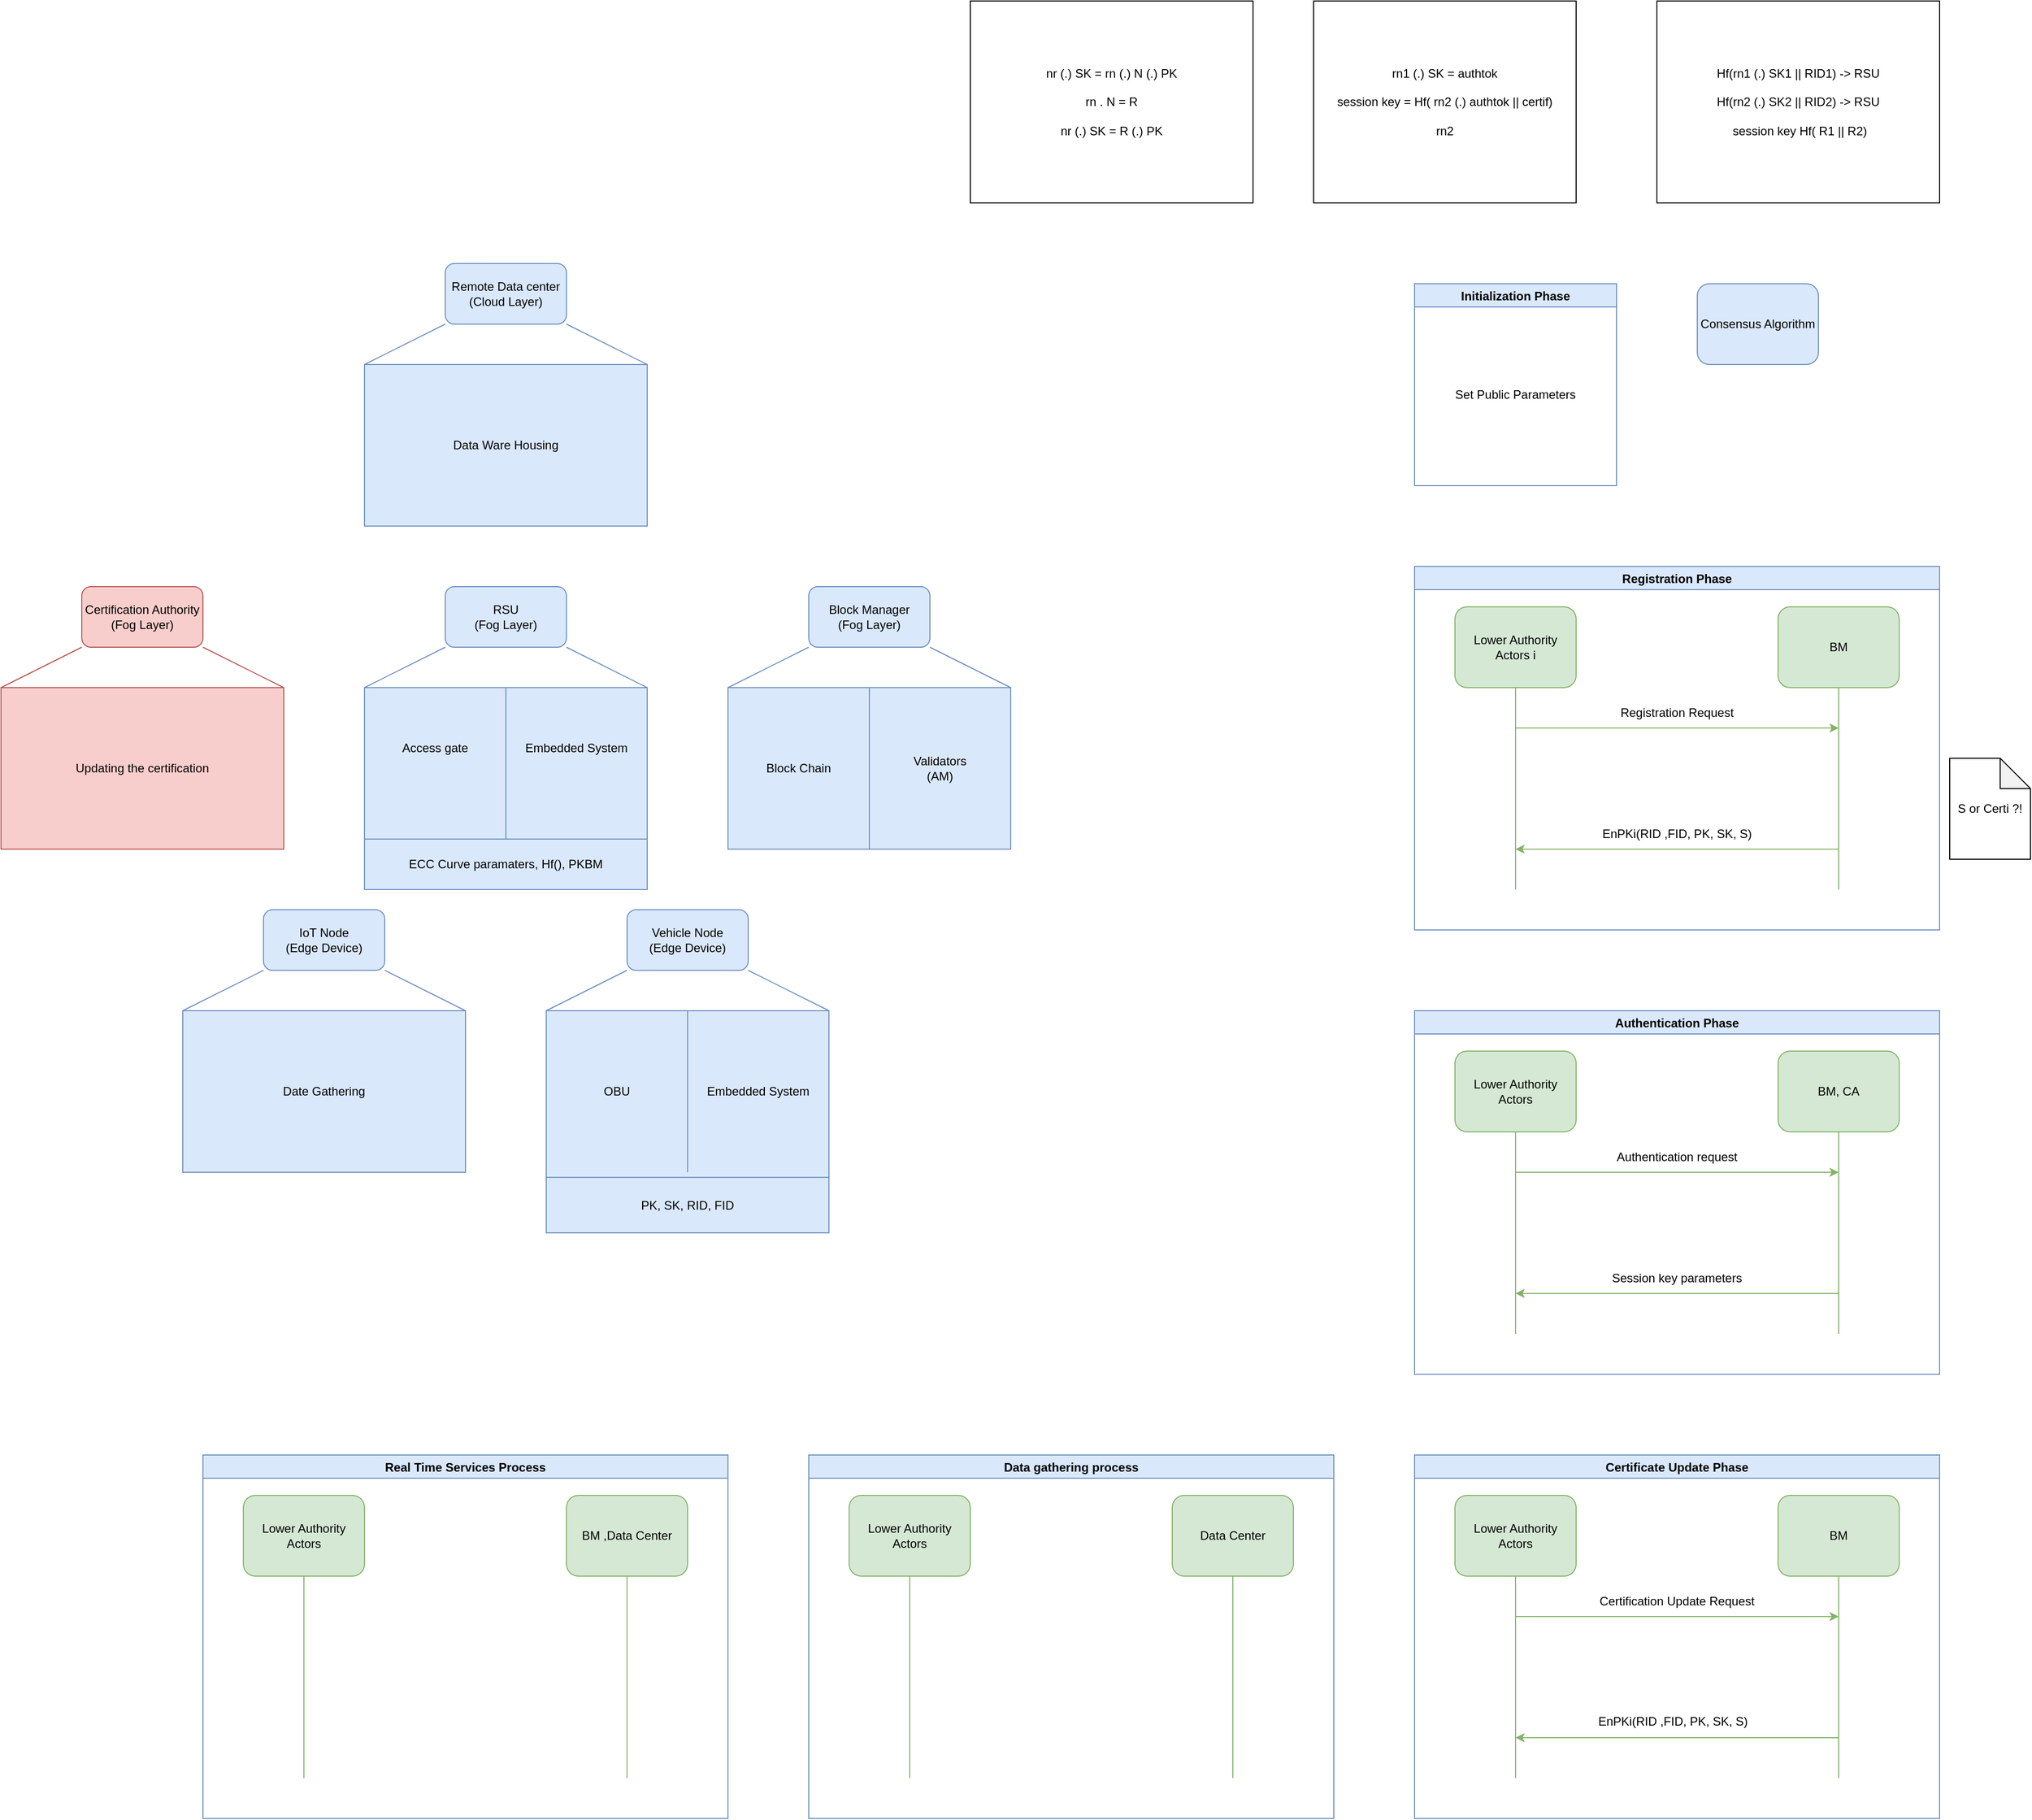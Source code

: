 <mxfile version="15.8.2" type="github">
  <diagram id="Pc18oPqg_DHJBtxWHFg2" name="Page-1">
    <mxGraphModel dx="1736" dy="1700" grid="1" gridSize="10" guides="1" tooltips="1" connect="1" arrows="1" fold="1" page="0" pageScale="1" pageWidth="827" pageHeight="1169" math="0" shadow="0">
      <root>
        <mxCell id="0" />
        <mxCell id="1" parent="0" />
        <mxCell id="q2-x-zt7PfK26INY3TQk-2" value="Vehicle Node&lt;br&gt;(Edge Device)" style="rounded=1;whiteSpace=wrap;html=1;fillColor=#dae8fc;strokeColor=#6c8ebf;" parent="1" vertex="1">
          <mxGeometry x="860" y="380" width="120" height="60" as="geometry" />
        </mxCell>
        <mxCell id="q2-x-zt7PfK26INY3TQk-3" value="" style="rounded=0;whiteSpace=wrap;html=1;fillColor=#dae8fc;strokeColor=#6c8ebf;" parent="1" vertex="1">
          <mxGeometry x="780" y="480" width="280" height="220" as="geometry" />
        </mxCell>
        <mxCell id="q2-x-zt7PfK26INY3TQk-4" value="" style="endArrow=none;html=1;rounded=0;entryX=0;entryY=1;entryDx=0;entryDy=0;exitX=0;exitY=0;exitDx=0;exitDy=0;fillColor=#dae8fc;strokeColor=#6c8ebf;" parent="1" source="q2-x-zt7PfK26INY3TQk-3" target="q2-x-zt7PfK26INY3TQk-2" edge="1">
          <mxGeometry width="50" height="50" relative="1" as="geometry">
            <mxPoint x="930" y="580" as="sourcePoint" />
            <mxPoint x="980" y="530" as="targetPoint" />
          </mxGeometry>
        </mxCell>
        <mxCell id="q2-x-zt7PfK26INY3TQk-5" value="" style="endArrow=none;html=1;rounded=0;entryX=1;entryY=1;entryDx=0;entryDy=0;exitX=1;exitY=0;exitDx=0;exitDy=0;fillColor=#dae8fc;strokeColor=#6c8ebf;" parent="1" source="q2-x-zt7PfK26INY3TQk-3" target="q2-x-zt7PfK26INY3TQk-2" edge="1">
          <mxGeometry width="50" height="50" relative="1" as="geometry">
            <mxPoint x="930" y="580" as="sourcePoint" />
            <mxPoint x="980" y="530" as="targetPoint" />
          </mxGeometry>
        </mxCell>
        <mxCell id="q2-x-zt7PfK26INY3TQk-7" value="" style="endArrow=none;html=1;rounded=0;entryX=0.5;entryY=0;entryDx=0;entryDy=0;exitX=1;exitY=1;exitDx=0;exitDy=0;fillColor=#dae8fc;strokeColor=#6c8ebf;" parent="1" source="q2-x-zt7PfK26INY3TQk-8" target="q2-x-zt7PfK26INY3TQk-3" edge="1">
          <mxGeometry width="50" height="50" relative="1" as="geometry">
            <mxPoint x="916" y="550" as="sourcePoint" />
            <mxPoint x="966" y="500" as="targetPoint" />
          </mxGeometry>
        </mxCell>
        <mxCell id="q2-x-zt7PfK26INY3TQk-8" value="OBU" style="text;html=1;strokeColor=none;fillColor=none;align=center;verticalAlign=middle;whiteSpace=wrap;rounded=0;" parent="1" vertex="1">
          <mxGeometry x="780" y="480" width="140" height="160" as="geometry" />
        </mxCell>
        <mxCell id="q2-x-zt7PfK26INY3TQk-9" value="Embedded System" style="text;html=1;strokeColor=none;fillColor=none;align=center;verticalAlign=middle;whiteSpace=wrap;rounded=0;" parent="1" vertex="1">
          <mxGeometry x="920" y="480" width="140" height="160" as="geometry" />
        </mxCell>
        <mxCell id="q2-x-zt7PfK26INY3TQk-10" value="RSU&lt;br&gt;(Fog Layer)" style="rounded=1;whiteSpace=wrap;html=1;fillColor=#dae8fc;strokeColor=#6c8ebf;" parent="1" vertex="1">
          <mxGeometry x="680" y="60" width="120" height="60" as="geometry" />
        </mxCell>
        <mxCell id="q2-x-zt7PfK26INY3TQk-11" value="" style="rounded=0;whiteSpace=wrap;html=1;fillColor=#dae8fc;strokeColor=#6c8ebf;" parent="1" vertex="1">
          <mxGeometry x="600" y="160" width="280" height="200" as="geometry" />
        </mxCell>
        <mxCell id="q2-x-zt7PfK26INY3TQk-12" value="" style="endArrow=none;html=1;rounded=0;entryX=0;entryY=1;entryDx=0;entryDy=0;exitX=0;exitY=0;exitDx=0;exitDy=0;fillColor=#dae8fc;strokeColor=#6c8ebf;" parent="1" source="q2-x-zt7PfK26INY3TQk-11" target="q2-x-zt7PfK26INY3TQk-10" edge="1">
          <mxGeometry width="50" height="50" relative="1" as="geometry">
            <mxPoint x="700" y="220" as="sourcePoint" />
            <mxPoint x="750" y="170" as="targetPoint" />
          </mxGeometry>
        </mxCell>
        <mxCell id="q2-x-zt7PfK26INY3TQk-13" value="" style="endArrow=none;html=1;rounded=0;entryX=1;entryY=1;entryDx=0;entryDy=0;exitX=1;exitY=0;exitDx=0;exitDy=0;fillColor=#dae8fc;strokeColor=#6c8ebf;" parent="1" source="q2-x-zt7PfK26INY3TQk-11" target="q2-x-zt7PfK26INY3TQk-10" edge="1">
          <mxGeometry width="50" height="50" relative="1" as="geometry">
            <mxPoint x="700" y="220" as="sourcePoint" />
            <mxPoint x="750" y="170" as="targetPoint" />
          </mxGeometry>
        </mxCell>
        <mxCell id="q2-x-zt7PfK26INY3TQk-15" value="" style="endArrow=none;html=1;rounded=0;entryX=0.5;entryY=0;entryDx=0;entryDy=0;fillColor=#dae8fc;strokeColor=#6c8ebf;" parent="1" target="q2-x-zt7PfK26INY3TQk-11" edge="1">
          <mxGeometry width="50" height="50" relative="1" as="geometry">
            <mxPoint x="740" y="310" as="sourcePoint" />
            <mxPoint x="770" y="180" as="targetPoint" />
            <Array as="points" />
          </mxGeometry>
        </mxCell>
        <mxCell id="q2-x-zt7PfK26INY3TQk-16" value="Access gate" style="text;html=1;strokeColor=none;fillColor=none;align=center;verticalAlign=middle;whiteSpace=wrap;rounded=0;" parent="1" vertex="1">
          <mxGeometry x="600" y="160" width="140" height="120" as="geometry" />
        </mxCell>
        <mxCell id="q2-x-zt7PfK26INY3TQk-17" value="Embedded System" style="text;html=1;strokeColor=none;fillColor=none;align=center;verticalAlign=middle;whiteSpace=wrap;rounded=0;" parent="1" vertex="1">
          <mxGeometry x="740" y="160" width="140" height="120" as="geometry" />
        </mxCell>
        <mxCell id="q2-x-zt7PfK26INY3TQk-18" value="Block Manager&lt;br&gt;(Fog Layer)" style="rounded=1;whiteSpace=wrap;html=1;fillColor=#dae8fc;strokeColor=#6c8ebf;" parent="1" vertex="1">
          <mxGeometry x="1040" y="60" width="120" height="60" as="geometry" />
        </mxCell>
        <mxCell id="q2-x-zt7PfK26INY3TQk-19" value="" style="rounded=0;whiteSpace=wrap;html=1;fillColor=#dae8fc;strokeColor=#6c8ebf;" parent="1" vertex="1">
          <mxGeometry x="960" y="160" width="280" height="160" as="geometry" />
        </mxCell>
        <mxCell id="q2-x-zt7PfK26INY3TQk-20" value="" style="endArrow=none;html=1;rounded=0;entryX=0;entryY=1;entryDx=0;entryDy=0;fillColor=#dae8fc;strokeColor=#6c8ebf;" parent="1" target="q2-x-zt7PfK26INY3TQk-18" edge="1">
          <mxGeometry width="50" height="50" relative="1" as="geometry">
            <mxPoint x="960" y="160" as="sourcePoint" />
            <mxPoint x="1010" y="110" as="targetPoint" />
          </mxGeometry>
        </mxCell>
        <mxCell id="q2-x-zt7PfK26INY3TQk-21" value="" style="endArrow=none;html=1;rounded=0;entryX=1;entryY=1;entryDx=0;entryDy=0;exitX=1;exitY=0;exitDx=0;exitDy=0;fillColor=#dae8fc;strokeColor=#6c8ebf;" parent="1" source="q2-x-zt7PfK26INY3TQk-19" target="q2-x-zt7PfK26INY3TQk-18" edge="1">
          <mxGeometry width="50" height="50" relative="1" as="geometry">
            <mxPoint x="1160" y="170" as="sourcePoint" />
            <mxPoint x="1210" y="120" as="targetPoint" />
          </mxGeometry>
        </mxCell>
        <mxCell id="q2-x-zt7PfK26INY3TQk-22" value="" style="endArrow=none;html=1;rounded=0;entryX=0.5;entryY=0;entryDx=0;entryDy=0;exitX=0.5;exitY=1;exitDx=0;exitDy=0;fillColor=#dae8fc;strokeColor=#6c8ebf;" parent="1" source="q2-x-zt7PfK26INY3TQk-19" target="q2-x-zt7PfK26INY3TQk-19" edge="1">
          <mxGeometry width="50" height="50" relative="1" as="geometry">
            <mxPoint x="1040" y="250" as="sourcePoint" />
            <mxPoint x="1090" y="200" as="targetPoint" />
          </mxGeometry>
        </mxCell>
        <mxCell id="q2-x-zt7PfK26INY3TQk-23" value="Block Chain" style="text;html=1;strokeColor=none;fillColor=none;align=center;verticalAlign=middle;whiteSpace=wrap;rounded=0;" parent="1" vertex="1">
          <mxGeometry x="960" y="160" width="140" height="160" as="geometry" />
        </mxCell>
        <mxCell id="q2-x-zt7PfK26INY3TQk-24" value="Validators&lt;br&gt;(AM)" style="text;html=1;strokeColor=none;fillColor=none;align=center;verticalAlign=middle;whiteSpace=wrap;rounded=0;" parent="1" vertex="1">
          <mxGeometry x="1100" y="160" width="140" height="160" as="geometry" />
        </mxCell>
        <mxCell id="q2-x-zt7PfK26INY3TQk-25" value="Certification Authority&lt;br&gt;(Fog Layer)" style="rounded=1;whiteSpace=wrap;html=1;fillColor=#f8cecc;strokeColor=#b85450;" parent="1" vertex="1">
          <mxGeometry x="320" y="60" width="120" height="60" as="geometry" />
        </mxCell>
        <mxCell id="q2-x-zt7PfK26INY3TQk-27" value="Updating the certification" style="rounded=0;whiteSpace=wrap;html=1;fillColor=#f8cecc;strokeColor=#b85450;" parent="1" vertex="1">
          <mxGeometry x="240" y="160" width="280" height="160" as="geometry" />
        </mxCell>
        <mxCell id="q2-x-zt7PfK26INY3TQk-28" value="" style="endArrow=none;html=1;rounded=0;entryX=0;entryY=1;entryDx=0;entryDy=0;fillColor=#f8cecc;strokeColor=#b85450;" parent="1" target="q2-x-zt7PfK26INY3TQk-25" edge="1">
          <mxGeometry width="50" height="50" relative="1" as="geometry">
            <mxPoint x="240" y="160" as="sourcePoint" />
            <mxPoint x="290" y="110" as="targetPoint" />
          </mxGeometry>
        </mxCell>
        <mxCell id="q2-x-zt7PfK26INY3TQk-29" value="" style="endArrow=none;html=1;rounded=0;entryX=1;entryY=1;entryDx=0;entryDy=0;exitX=1;exitY=0;exitDx=0;exitDy=0;fillColor=#f8cecc;strokeColor=#b85450;" parent="1" source="q2-x-zt7PfK26INY3TQk-27" target="q2-x-zt7PfK26INY3TQk-25" edge="1">
          <mxGeometry width="50" height="50" relative="1" as="geometry">
            <mxPoint x="470" y="250" as="sourcePoint" />
            <mxPoint x="520" y="200" as="targetPoint" />
          </mxGeometry>
        </mxCell>
        <mxCell id="q2-x-zt7PfK26INY3TQk-31" value="Remote Data center&lt;br&gt;(Cloud Layer)" style="rounded=1;whiteSpace=wrap;html=1;fillColor=#dae8fc;strokeColor=#6c8ebf;" parent="1" vertex="1">
          <mxGeometry x="680" y="-260" width="120" height="60" as="geometry" />
        </mxCell>
        <mxCell id="q2-x-zt7PfK26INY3TQk-32" value="Data Ware Housing" style="rounded=0;whiteSpace=wrap;html=1;fillColor=#dae8fc;strokeColor=#6c8ebf;" parent="1" vertex="1">
          <mxGeometry x="600" y="-160" width="280" height="160" as="geometry" />
        </mxCell>
        <mxCell id="q2-x-zt7PfK26INY3TQk-33" value="" style="endArrow=none;html=1;rounded=0;entryX=0;entryY=1;entryDx=0;entryDy=0;fillColor=#dae8fc;strokeColor=#6c8ebf;" parent="1" target="q2-x-zt7PfK26INY3TQk-31" edge="1">
          <mxGeometry width="50" height="50" relative="1" as="geometry">
            <mxPoint x="600" y="-160" as="sourcePoint" />
            <mxPoint x="650" y="-210" as="targetPoint" />
          </mxGeometry>
        </mxCell>
        <mxCell id="q2-x-zt7PfK26INY3TQk-34" value="" style="endArrow=none;html=1;rounded=0;entryX=1;entryY=1;entryDx=0;entryDy=0;exitX=1;exitY=0;exitDx=0;exitDy=0;fillColor=#dae8fc;strokeColor=#6c8ebf;" parent="1" source="q2-x-zt7PfK26INY3TQk-32" target="q2-x-zt7PfK26INY3TQk-31" edge="1">
          <mxGeometry width="50" height="50" relative="1" as="geometry">
            <mxPoint x="830" y="-70" as="sourcePoint" />
            <mxPoint x="880" y="-120" as="targetPoint" />
          </mxGeometry>
        </mxCell>
        <mxCell id="q2-x-zt7PfK26INY3TQk-35" value="Initialization Phase" style="swimlane;fillColor=#dae8fc;strokeColor=#6c8ebf;" parent="1" vertex="1">
          <mxGeometry x="1640" y="-240" width="200" height="200" as="geometry" />
        </mxCell>
        <mxCell id="q2-x-zt7PfK26INY3TQk-37" value="Set Public Parameters" style="text;html=1;strokeColor=none;fillColor=none;align=center;verticalAlign=middle;whiteSpace=wrap;rounded=0;" parent="q2-x-zt7PfK26INY3TQk-35" vertex="1">
          <mxGeometry y="20" width="200" height="180" as="geometry" />
        </mxCell>
        <mxCell id="q2-x-zt7PfK26INY3TQk-38" value="IoT Node&lt;br&gt;(Edge Device)" style="rounded=1;whiteSpace=wrap;html=1;fillColor=#dae8fc;strokeColor=#6c8ebf;" parent="1" vertex="1">
          <mxGeometry x="500" y="380" width="120" height="60" as="geometry" />
        </mxCell>
        <mxCell id="q2-x-zt7PfK26INY3TQk-39" value="Date Gathering" style="rounded=0;whiteSpace=wrap;html=1;fillColor=#dae8fc;strokeColor=#6c8ebf;" parent="1" vertex="1">
          <mxGeometry x="420" y="480" width="280" height="160" as="geometry" />
        </mxCell>
        <mxCell id="q2-x-zt7PfK26INY3TQk-40" value="" style="endArrow=none;html=1;rounded=0;entryX=0;entryY=1;entryDx=0;entryDy=0;fillColor=#dae8fc;strokeColor=#6c8ebf;" parent="1" target="q2-x-zt7PfK26INY3TQk-38" edge="1">
          <mxGeometry width="50" height="50" relative="1" as="geometry">
            <mxPoint x="420" y="480" as="sourcePoint" />
            <mxPoint x="470" y="430" as="targetPoint" />
          </mxGeometry>
        </mxCell>
        <mxCell id="q2-x-zt7PfK26INY3TQk-41" value="" style="endArrow=none;html=1;rounded=0;entryX=1;entryY=1;entryDx=0;entryDy=0;exitX=1;exitY=0;exitDx=0;exitDy=0;fillColor=#dae8fc;strokeColor=#6c8ebf;" parent="1" source="q2-x-zt7PfK26INY3TQk-39" target="q2-x-zt7PfK26INY3TQk-38" edge="1">
          <mxGeometry width="50" height="50" relative="1" as="geometry">
            <mxPoint x="650" y="570" as="sourcePoint" />
            <mxPoint x="700" y="520" as="targetPoint" />
          </mxGeometry>
        </mxCell>
        <mxCell id="q2-x-zt7PfK26INY3TQk-42" value="Registration Phase" style="swimlane;align=center;fillColor=#dae8fc;strokeColor=#6c8ebf;" parent="1" vertex="1">
          <mxGeometry x="1640" y="40" width="520" height="360" as="geometry" />
        </mxCell>
        <mxCell id="q2-x-zt7PfK26INY3TQk-44" value="Lower Authority&lt;br&gt;Actors i" style="rounded=1;whiteSpace=wrap;html=1;align=center;fillColor=#d5e8d4;strokeColor=#82b366;" parent="q2-x-zt7PfK26INY3TQk-42" vertex="1">
          <mxGeometry x="40" y="40" width="120" height="80" as="geometry" />
        </mxCell>
        <mxCell id="q2-x-zt7PfK26INY3TQk-45" value="BM" style="rounded=1;whiteSpace=wrap;html=1;align=center;fillColor=#d5e8d4;strokeColor=#82b366;" parent="q2-x-zt7PfK26INY3TQk-42" vertex="1">
          <mxGeometry x="360" y="40" width="120" height="80" as="geometry" />
        </mxCell>
        <mxCell id="q2-x-zt7PfK26INY3TQk-46" value="" style="endArrow=none;html=1;rounded=0;fillColor=#d5e8d4;strokeColor=#82b366;" parent="q2-x-zt7PfK26INY3TQk-42" edge="1">
          <mxGeometry width="50" height="50" relative="1" as="geometry">
            <mxPoint x="100" y="320" as="sourcePoint" />
            <mxPoint x="100" y="120" as="targetPoint" />
          </mxGeometry>
        </mxCell>
        <mxCell id="VW_lQ31s1oBFX8AfDXqv-41" value="Registration Request" style="text;html=1;strokeColor=none;fillColor=none;align=center;verticalAlign=middle;whiteSpace=wrap;rounded=0;" parent="q2-x-zt7PfK26INY3TQk-42" vertex="1">
          <mxGeometry x="100" y="130" width="320" height="30" as="geometry" />
        </mxCell>
        <mxCell id="VW_lQ31s1oBFX8AfDXqv-45" value="EnPKi(RID ,FID, PK, SK, S)" style="text;html=1;strokeColor=none;fillColor=none;align=center;verticalAlign=middle;whiteSpace=wrap;rounded=0;" parent="q2-x-zt7PfK26INY3TQk-42" vertex="1">
          <mxGeometry x="100" y="250" width="320" height="30" as="geometry" />
        </mxCell>
        <mxCell id="q2-x-zt7PfK26INY3TQk-47" value="" style="endArrow=none;html=1;rounded=0;entryX=0.5;entryY=1;entryDx=0;entryDy=0;fillColor=#d5e8d4;strokeColor=#82b366;" parent="1" target="q2-x-zt7PfK26INY3TQk-45" edge="1">
          <mxGeometry width="50" height="50" relative="1" as="geometry">
            <mxPoint x="2060" y="360" as="sourcePoint" />
            <mxPoint x="1910" y="190" as="targetPoint" />
          </mxGeometry>
        </mxCell>
        <mxCell id="q2-x-zt7PfK26INY3TQk-48" value="" style="endArrow=classic;html=1;rounded=0;fillColor=#d5e8d4;strokeColor=#82b366;" parent="1" edge="1">
          <mxGeometry width="50" height="50" relative="1" as="geometry">
            <mxPoint x="1740" y="200" as="sourcePoint" />
            <mxPoint x="2060" y="200" as="targetPoint" />
          </mxGeometry>
        </mxCell>
        <mxCell id="q2-x-zt7PfK26INY3TQk-49" value="Authentication Phase" style="swimlane;align=center;fillColor=#dae8fc;strokeColor=#6c8ebf;" parent="1" vertex="1">
          <mxGeometry x="1640" y="480" width="520" height="360" as="geometry" />
        </mxCell>
        <mxCell id="q2-x-zt7PfK26INY3TQk-50" value="Lower Authority&lt;br&gt;Actors" style="rounded=1;whiteSpace=wrap;html=1;align=center;fillColor=#d5e8d4;strokeColor=#82b366;" parent="q2-x-zt7PfK26INY3TQk-49" vertex="1">
          <mxGeometry x="40" y="40" width="120" height="80" as="geometry" />
        </mxCell>
        <mxCell id="q2-x-zt7PfK26INY3TQk-51" value="BM, CA" style="rounded=1;whiteSpace=wrap;html=1;align=center;fillColor=#d5e8d4;strokeColor=#82b366;" parent="q2-x-zt7PfK26INY3TQk-49" vertex="1">
          <mxGeometry x="360" y="40" width="120" height="80" as="geometry" />
        </mxCell>
        <mxCell id="q2-x-zt7PfK26INY3TQk-52" value="" style="endArrow=none;html=1;rounded=0;fillColor=#d5e8d4;strokeColor=#82b366;" parent="q2-x-zt7PfK26INY3TQk-49" edge="1">
          <mxGeometry width="50" height="50" relative="1" as="geometry">
            <mxPoint x="100" y="320" as="sourcePoint" />
            <mxPoint x="100" y="120" as="targetPoint" />
          </mxGeometry>
        </mxCell>
        <mxCell id="q2-x-zt7PfK26INY3TQk-53" value="" style="endArrow=none;html=1;rounded=0;entryX=0.5;entryY=1;entryDx=0;entryDy=0;fillColor=#d5e8d4;strokeColor=#82b366;" parent="q2-x-zt7PfK26INY3TQk-49" target="q2-x-zt7PfK26INY3TQk-51" edge="1">
          <mxGeometry width="50" height="50" relative="1" as="geometry">
            <mxPoint x="420" y="320" as="sourcePoint" />
            <mxPoint x="270" y="150" as="targetPoint" />
          </mxGeometry>
        </mxCell>
        <mxCell id="q2-x-zt7PfK26INY3TQk-54" value="" style="endArrow=classic;html=1;rounded=0;fillColor=#d5e8d4;strokeColor=#82b366;" parent="q2-x-zt7PfK26INY3TQk-49" edge="1">
          <mxGeometry width="50" height="50" relative="1" as="geometry">
            <mxPoint x="100" y="160" as="sourcePoint" />
            <mxPoint x="420" y="160" as="targetPoint" />
          </mxGeometry>
        </mxCell>
        <mxCell id="VW_lQ31s1oBFX8AfDXqv-47" value="Authentication request" style="text;html=1;strokeColor=none;fillColor=none;align=center;verticalAlign=middle;whiteSpace=wrap;rounded=0;" parent="q2-x-zt7PfK26INY3TQk-49" vertex="1">
          <mxGeometry x="100" y="130" width="320" height="30" as="geometry" />
        </mxCell>
        <mxCell id="VW_lQ31s1oBFX8AfDXqv-49" value="" style="endArrow=classic;html=1;rounded=0;fillColor=#d5e8d4;strokeColor=#82b366;" parent="q2-x-zt7PfK26INY3TQk-49" edge="1">
          <mxGeometry width="50" height="50" relative="1" as="geometry">
            <mxPoint x="420" y="280" as="sourcePoint" />
            <mxPoint x="100" y="280" as="targetPoint" />
          </mxGeometry>
        </mxCell>
        <mxCell id="VW_lQ31s1oBFX8AfDXqv-50" value="Session key parameters" style="text;html=1;strokeColor=none;fillColor=none;align=center;verticalAlign=middle;whiteSpace=wrap;rounded=0;" parent="q2-x-zt7PfK26INY3TQk-49" vertex="1">
          <mxGeometry x="100" y="250" width="320" height="30" as="geometry" />
        </mxCell>
        <mxCell id="q2-x-zt7PfK26INY3TQk-55" value="Certificate Update Phase" style="swimlane;align=center;fillColor=#dae8fc;strokeColor=#6c8ebf;" parent="1" vertex="1">
          <mxGeometry x="1640" y="920" width="520" height="360" as="geometry" />
        </mxCell>
        <mxCell id="q2-x-zt7PfK26INY3TQk-56" value="Lower Authority&lt;br&gt;Actors" style="rounded=1;whiteSpace=wrap;html=1;align=center;fillColor=#d5e8d4;strokeColor=#82b366;" parent="q2-x-zt7PfK26INY3TQk-55" vertex="1">
          <mxGeometry x="40" y="40" width="120" height="80" as="geometry" />
        </mxCell>
        <mxCell id="q2-x-zt7PfK26INY3TQk-57" value="BM" style="rounded=1;whiteSpace=wrap;html=1;align=center;fillColor=#d5e8d4;strokeColor=#82b366;" parent="q2-x-zt7PfK26INY3TQk-55" vertex="1">
          <mxGeometry x="360" y="40" width="120" height="80" as="geometry" />
        </mxCell>
        <mxCell id="q2-x-zt7PfK26INY3TQk-58" value="" style="endArrow=none;html=1;rounded=0;fillColor=#d5e8d4;strokeColor=#82b366;" parent="q2-x-zt7PfK26INY3TQk-55" edge="1">
          <mxGeometry width="50" height="50" relative="1" as="geometry">
            <mxPoint x="100" y="320" as="sourcePoint" />
            <mxPoint x="100" y="120" as="targetPoint" />
          </mxGeometry>
        </mxCell>
        <mxCell id="q2-x-zt7PfK26INY3TQk-59" value="" style="endArrow=none;html=1;rounded=0;entryX=0.5;entryY=1;entryDx=0;entryDy=0;fillColor=#d5e8d4;strokeColor=#82b366;" parent="q2-x-zt7PfK26INY3TQk-55" target="q2-x-zt7PfK26INY3TQk-57" edge="1">
          <mxGeometry width="50" height="50" relative="1" as="geometry">
            <mxPoint x="420" y="320" as="sourcePoint" />
            <mxPoint x="270" y="150" as="targetPoint" />
          </mxGeometry>
        </mxCell>
        <mxCell id="q2-x-zt7PfK26INY3TQk-60" value="" style="endArrow=classic;html=1;rounded=0;fillColor=#d5e8d4;strokeColor=#82b366;" parent="q2-x-zt7PfK26INY3TQk-55" edge="1">
          <mxGeometry width="50" height="50" relative="1" as="geometry">
            <mxPoint x="100" y="160" as="sourcePoint" />
            <mxPoint x="420" y="160" as="targetPoint" />
          </mxGeometry>
        </mxCell>
        <mxCell id="VW_lQ31s1oBFX8AfDXqv-53" value="" style="endArrow=classic;html=1;rounded=0;fillColor=#d5e8d4;strokeColor=#82b366;" parent="q2-x-zt7PfK26INY3TQk-55" edge="1">
          <mxGeometry width="50" height="50" relative="1" as="geometry">
            <mxPoint x="420" y="280" as="sourcePoint" />
            <mxPoint x="100" y="280" as="targetPoint" />
          </mxGeometry>
        </mxCell>
        <mxCell id="VW_lQ31s1oBFX8AfDXqv-54" value="&lt;span style=&quot;color: rgb(0, 0, 0); font-family: helvetica; font-size: 12px; font-style: normal; font-weight: 400; letter-spacing: normal; text-align: center; text-indent: 0px; text-transform: none; word-spacing: 0px; background-color: rgb(255, 255, 255); display: inline; float: none;&quot;&gt;EnPKi(RID ,FID, PK, SK, S)&lt;/span&gt;" style="text;whiteSpace=wrap;html=1;" parent="q2-x-zt7PfK26INY3TQk-55" vertex="1">
          <mxGeometry x="180" y="250" width="160" height="30" as="geometry" />
        </mxCell>
        <mxCell id="q2-x-zt7PfK26INY3TQk-61" value="Consensus Algorithm" style="rounded=1;whiteSpace=wrap;html=1;align=center;fillColor=#dae8fc;strokeColor=#6c8ebf;" parent="1" vertex="1">
          <mxGeometry x="1920" y="-240" width="120" height="80" as="geometry" />
        </mxCell>
        <mxCell id="q2-x-zt7PfK26INY3TQk-62" value="Data gathering process" style="swimlane;align=center;fillColor=#dae8fc;strokeColor=#6c8ebf;" parent="1" vertex="1">
          <mxGeometry x="1040" y="920" width="520" height="360" as="geometry" />
        </mxCell>
        <mxCell id="q2-x-zt7PfK26INY3TQk-63" value="Lower Authority&lt;br&gt;Actors" style="rounded=1;whiteSpace=wrap;html=1;align=center;fillColor=#d5e8d4;strokeColor=#82b366;" parent="q2-x-zt7PfK26INY3TQk-62" vertex="1">
          <mxGeometry x="40" y="40" width="120" height="80" as="geometry" />
        </mxCell>
        <mxCell id="q2-x-zt7PfK26INY3TQk-64" value="Data Center" style="rounded=1;whiteSpace=wrap;html=1;align=center;fillColor=#d5e8d4;strokeColor=#82b366;" parent="q2-x-zt7PfK26INY3TQk-62" vertex="1">
          <mxGeometry x="360" y="40" width="120" height="80" as="geometry" />
        </mxCell>
        <mxCell id="q2-x-zt7PfK26INY3TQk-65" value="" style="endArrow=none;html=1;rounded=0;fillColor=#d5e8d4;strokeColor=#82b366;" parent="q2-x-zt7PfK26INY3TQk-62" edge="1">
          <mxGeometry width="50" height="50" relative="1" as="geometry">
            <mxPoint x="100" y="320" as="sourcePoint" />
            <mxPoint x="100" y="120" as="targetPoint" />
          </mxGeometry>
        </mxCell>
        <mxCell id="q2-x-zt7PfK26INY3TQk-66" value="" style="endArrow=none;html=1;rounded=0;entryX=0.5;entryY=1;entryDx=0;entryDy=0;fillColor=#d5e8d4;strokeColor=#82b366;" parent="q2-x-zt7PfK26INY3TQk-62" target="q2-x-zt7PfK26INY3TQk-64" edge="1">
          <mxGeometry width="50" height="50" relative="1" as="geometry">
            <mxPoint x="420" y="320" as="sourcePoint" />
            <mxPoint x="270" y="150" as="targetPoint" />
          </mxGeometry>
        </mxCell>
        <mxCell id="q2-x-zt7PfK26INY3TQk-68" value="Real Time Services Process" style="swimlane;align=center;fillColor=#dae8fc;strokeColor=#6c8ebf;" parent="1" vertex="1">
          <mxGeometry x="440" y="920" width="520" height="360" as="geometry" />
        </mxCell>
        <mxCell id="q2-x-zt7PfK26INY3TQk-69" value="Lower Authority&lt;br&gt;Actors" style="rounded=1;whiteSpace=wrap;html=1;align=center;fillColor=#d5e8d4;strokeColor=#82b366;" parent="q2-x-zt7PfK26INY3TQk-68" vertex="1">
          <mxGeometry x="40" y="40" width="120" height="80" as="geometry" />
        </mxCell>
        <mxCell id="q2-x-zt7PfK26INY3TQk-70" value="BM ,Data Center" style="rounded=1;whiteSpace=wrap;html=1;align=center;fillColor=#d5e8d4;strokeColor=#82b366;" parent="q2-x-zt7PfK26INY3TQk-68" vertex="1">
          <mxGeometry x="360" y="40" width="120" height="80" as="geometry" />
        </mxCell>
        <mxCell id="q2-x-zt7PfK26INY3TQk-71" value="" style="endArrow=none;html=1;rounded=0;fillColor=#d5e8d4;strokeColor=#82b366;" parent="q2-x-zt7PfK26INY3TQk-68" edge="1">
          <mxGeometry width="50" height="50" relative="1" as="geometry">
            <mxPoint x="100" y="320" as="sourcePoint" />
            <mxPoint x="100" y="120" as="targetPoint" />
          </mxGeometry>
        </mxCell>
        <mxCell id="q2-x-zt7PfK26INY3TQk-72" value="" style="endArrow=none;html=1;rounded=0;entryX=0.5;entryY=1;entryDx=0;entryDy=0;fillColor=#d5e8d4;strokeColor=#82b366;" parent="q2-x-zt7PfK26INY3TQk-68" target="q2-x-zt7PfK26INY3TQk-70" edge="1">
          <mxGeometry width="50" height="50" relative="1" as="geometry">
            <mxPoint x="420" y="320" as="sourcePoint" />
            <mxPoint x="270" y="150" as="targetPoint" />
          </mxGeometry>
        </mxCell>
        <mxCell id="VW_lQ31s1oBFX8AfDXqv-36" value="nr (.) SK = rn (.) N (.) PK&lt;br&gt;&lt;br&gt;rn . N = R&lt;br&gt;&lt;br&gt;nr (.) SK = R (.) PK" style="rounded=0;whiteSpace=wrap;html=1;" parent="1" vertex="1">
          <mxGeometry x="1200" y="-520" width="280" height="200" as="geometry" />
        </mxCell>
        <mxCell id="VW_lQ31s1oBFX8AfDXqv-37" value="" style="endArrow=none;html=1;rounded=0;exitX=0;exitY=0.75;exitDx=0;exitDy=0;entryX=1;entryY=0.75;entryDx=0;entryDy=0;strokeColor=none;" parent="1" source="q2-x-zt7PfK26INY3TQk-3" target="q2-x-zt7PfK26INY3TQk-3" edge="1">
          <mxGeometry width="50" height="50" relative="1" as="geometry">
            <mxPoint x="900" y="620" as="sourcePoint" />
            <mxPoint x="950" y="570" as="targetPoint" />
          </mxGeometry>
        </mxCell>
        <mxCell id="VW_lQ31s1oBFX8AfDXqv-38" value="PK, SK, RID, FID" style="text;html=1;strokeColor=#6c8ebf;fillColor=#dae8fc;align=center;verticalAlign=middle;whiteSpace=wrap;rounded=0;" parent="1" vertex="1">
          <mxGeometry x="780" y="645" width="280" height="55" as="geometry" />
        </mxCell>
        <mxCell id="VW_lQ31s1oBFX8AfDXqv-39" value="" style="endArrow=none;html=1;rounded=0;exitX=0;exitY=0.75;exitDx=0;exitDy=0;entryX=1;entryY=0.75;entryDx=0;entryDy=0;fillColor=#dae8fc;strokeColor=#6c8ebf;" parent="1" source="q2-x-zt7PfK26INY3TQk-11" target="q2-x-zt7PfK26INY3TQk-11" edge="1">
          <mxGeometry width="50" height="50" relative="1" as="geometry">
            <mxPoint x="760" y="310" as="sourcePoint" />
            <mxPoint x="810" y="260" as="targetPoint" />
          </mxGeometry>
        </mxCell>
        <mxCell id="VW_lQ31s1oBFX8AfDXqv-40" value="ECC Curve paramaters, Hf(), PKBM" style="text;html=1;strokeColor=none;fillColor=none;align=center;verticalAlign=middle;whiteSpace=wrap;rounded=0;" parent="1" vertex="1">
          <mxGeometry x="600" y="310" width="280" height="50" as="geometry" />
        </mxCell>
        <mxCell id="VW_lQ31s1oBFX8AfDXqv-43" value="" style="endArrow=classic;html=1;rounded=0;fillColor=#d5e8d4;strokeColor=#82b366;" parent="1" edge="1">
          <mxGeometry width="50" height="50" relative="1" as="geometry">
            <mxPoint x="2060" y="320" as="sourcePoint" />
            <mxPoint x="1740" y="320" as="targetPoint" />
          </mxGeometry>
        </mxCell>
        <mxCell id="VW_lQ31s1oBFX8AfDXqv-46" value="S or Certi ?!" style="shape=note;whiteSpace=wrap;html=1;backgroundOutline=1;darkOpacity=0.05;strokeColor=default;fillColor=none;" parent="1" vertex="1">
          <mxGeometry x="2170" y="230" width="80" height="100" as="geometry" />
        </mxCell>
        <mxCell id="VW_lQ31s1oBFX8AfDXqv-48" value="rn1 (.) SK = authtok&lt;br&gt;&lt;br&gt;session key = Hf( rn2 (.) authtok || certif)&lt;br&gt;&lt;br&gt;rn2" style="rounded=0;whiteSpace=wrap;html=1;strokeColor=default;fillColor=none;" parent="1" vertex="1">
          <mxGeometry x="1540" y="-520" width="260" height="200" as="geometry" />
        </mxCell>
        <mxCell id="VW_lQ31s1oBFX8AfDXqv-51" value="Certification Update Request" style="text;html=1;strokeColor=none;fillColor=none;align=center;verticalAlign=middle;whiteSpace=wrap;rounded=0;" parent="1" vertex="1">
          <mxGeometry x="1740" y="1050" width="320" height="30" as="geometry" />
        </mxCell>
        <mxCell id="U_1LsQzGfzGN_IzziaqL-1" value="Hf(rn1 (.) SK1 || RID1) -&amp;gt; RSU&lt;br&gt;&lt;br&gt;Hf(rn2 (.) SK2 || RID2) -&amp;gt; RSU&lt;br&gt;&lt;br&gt;&amp;nbsp;session key Hf( R1 || R2)" style="rounded=0;whiteSpace=wrap;html=1;" parent="1" vertex="1">
          <mxGeometry x="1880" y="-520" width="280" height="200" as="geometry" />
        </mxCell>
      </root>
    </mxGraphModel>
  </diagram>
</mxfile>
